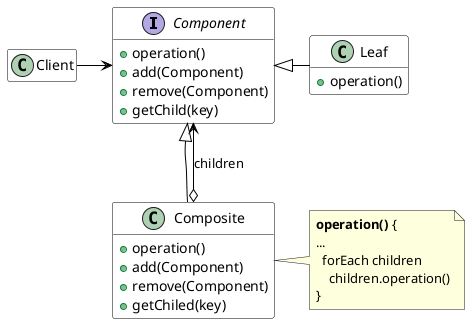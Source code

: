 @startuml
hide empty attributes
hide empty members
skinparam backgroundcolor White
skinparam class {
 ArrowColor Black
 BackgroundColor White
 BorderColor Black
}

interface Component {
 +operation()
 +add(Component)
 +remove(Component)
 +getChild(key)
}
class Client
class Composite {
 +operation()
 +add(Component)
 +remove(Component)
 +getChiled(key)
}
class Leaf {
 +operation()
}

Client -right-> Component
Component <|-right- Leaf
Component <|-- Composite
Composite o--> Component : children

note right of Composite
  <b>operation()</b> {
  ...
    forEach children
      children.operation()
  }
end note
@enduml
